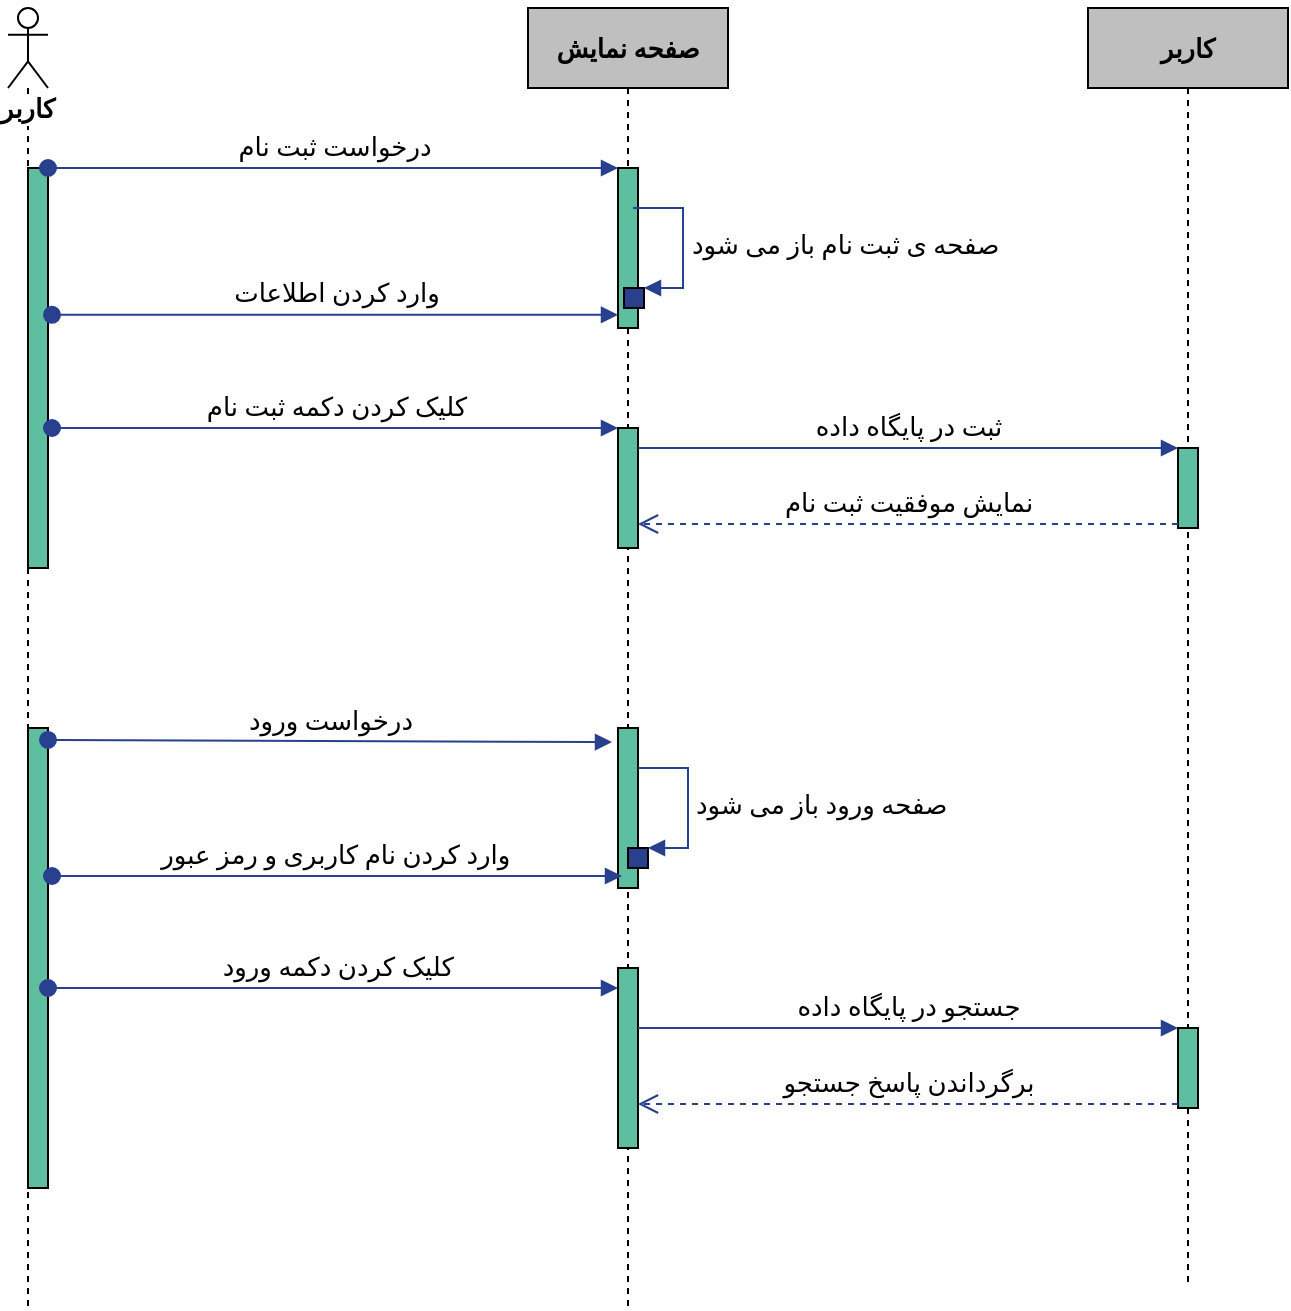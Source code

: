 <mxfile version="14.0.1" type="github">
  <diagram id="t2BPwWuNXZpCWhiWxuIB" name="Page-1">
    <mxGraphModel dx="809" dy="402" grid="1" gridSize="10" guides="1" tooltips="1" connect="1" arrows="1" fold="1" page="1" pageScale="1" pageWidth="850" pageHeight="1100" math="0" shadow="0">
      <root>
        <mxCell id="0" />
        <mxCell id="1" parent="0" />
        <mxCell id="UACaE1ipDpJofEdPLr0a-1" value="کاربر" style="shape=umlLifeline;participant=umlActor;perimeter=lifelinePerimeter;whiteSpace=wrap;html=1;container=1;collapsible=0;recursiveResize=0;verticalAlign=top;spacingTop=36;labelBackgroundColor=#ffffff;outlineConnect=0;size=40;fontSize=13;fontFamily=B Zar;fontStyle=1" parent="1" vertex="1">
          <mxGeometry x="30" y="30" width="20" height="650" as="geometry" />
        </mxCell>
        <mxCell id="UACaE1ipDpJofEdPLr0a-2" value="" style="html=1;points=[];perimeter=orthogonalPerimeter;fillColor=#5EBEA0;" parent="UACaE1ipDpJofEdPLr0a-1" vertex="1">
          <mxGeometry x="10" y="360" width="10" height="230" as="geometry" />
        </mxCell>
        <mxCell id="UACaE1ipDpJofEdPLr0a-4" value="" style="html=1;points=[];perimeter=orthogonalPerimeter;fillColor=#5ebea0;" parent="UACaE1ipDpJofEdPLr0a-1" vertex="1">
          <mxGeometry x="10" y="80" width="10" height="200" as="geometry" />
        </mxCell>
        <mxCell id="UACaE1ipDpJofEdPLr0a-5" value="&lt;font style=&quot;font-size: 13px;&quot;&gt;&lt;br style=&quot;font-size: 13px;&quot;&gt;صفحه نمایش&lt;br style=&quot;font-size: 13px;&quot;&gt;&lt;/font&gt;&lt;br style=&quot;font-size: 13px;&quot;&gt;" style="shape=umlLifeline;perimeter=lifelinePerimeter;whiteSpace=wrap;html=1;container=1;collapsible=0;recursiveResize=0;outlineConnect=0;fillColor=#BFBFBF;fontFamily=B Zar;fontSize=13;fontStyle=1" parent="1" vertex="1">
          <mxGeometry x="290" y="30" width="100" height="650" as="geometry" />
        </mxCell>
        <mxCell id="UACaE1ipDpJofEdPLr0a-6" value="" style="html=1;points=[];perimeter=orthogonalPerimeter;fillColor=#5EBEA0;" parent="UACaE1ipDpJofEdPLr0a-5" vertex="1">
          <mxGeometry x="45" y="80" width="10" height="80" as="geometry" />
        </mxCell>
        <mxCell id="UACaE1ipDpJofEdPLr0a-7" value="" style="html=1;points=[];perimeter=orthogonalPerimeter;fillColor=#28408E;" parent="UACaE1ipDpJofEdPLr0a-5" vertex="1">
          <mxGeometry x="48" y="140" width="10" height="10" as="geometry" />
        </mxCell>
        <mxCell id="UACaE1ipDpJofEdPLr0a-8" value="" style="html=1;points=[];perimeter=orthogonalPerimeter;fillColor=#5EBEA0;" parent="UACaE1ipDpJofEdPLr0a-5" vertex="1">
          <mxGeometry x="45" y="210" width="10" height="60" as="geometry" />
        </mxCell>
        <mxCell id="UACaE1ipDpJofEdPLr0a-9" value="" style="html=1;points=[];perimeter=orthogonalPerimeter;fillColor=#5EBEA0;" parent="UACaE1ipDpJofEdPLr0a-5" vertex="1">
          <mxGeometry x="45" y="360" width="10" height="80" as="geometry" />
        </mxCell>
        <mxCell id="UACaE1ipDpJofEdPLr0a-10" value="" style="html=1;points=[];perimeter=orthogonalPerimeter;fillColor=#5EBEA0;" parent="UACaE1ipDpJofEdPLr0a-5" vertex="1">
          <mxGeometry x="45" y="480" width="10" height="90" as="geometry" />
        </mxCell>
        <mxCell id="UACaE1ipDpJofEdPLr0a-11" value="&lt;font style=&quot;font-size: 13px&quot;&gt;کاربر&lt;/font&gt;" style="shape=umlLifeline;perimeter=lifelinePerimeter;whiteSpace=wrap;html=1;container=1;collapsible=0;recursiveResize=0;outlineConnect=0;gradientDirection=south;fillColor=#BFBFBF;fontStyle=1;fontFamily=B Zar;" parent="1" vertex="1">
          <mxGeometry x="570" y="30" width="100" height="640" as="geometry" />
        </mxCell>
        <mxCell id="UACaE1ipDpJofEdPLr0a-12" value="" style="html=1;points=[];perimeter=orthogonalPerimeter;fillColor=#5EBEA0;" parent="UACaE1ipDpJofEdPLr0a-11" vertex="1">
          <mxGeometry x="45" y="220" width="10" height="40" as="geometry" />
        </mxCell>
        <mxCell id="UACaE1ipDpJofEdPLr0a-13" value="&lt;font style=&quot;font-size: 13px;&quot;&gt;درخواست ثبت نام&lt;/font&gt;" style="html=1;verticalAlign=bottom;startArrow=oval;endArrow=block;startSize=8;strokeColor=#28408e;fontFamily=B Zar;fontSize=13;fontStyle=0" parent="1" target="UACaE1ipDpJofEdPLr0a-6" edge="1">
          <mxGeometry relative="1" as="geometry">
            <mxPoint x="50" y="110" as="sourcePoint" />
          </mxGeometry>
        </mxCell>
        <mxCell id="UACaE1ipDpJofEdPLr0a-14" value="&lt;font style=&quot;font-size: 13px;&quot;&gt;صفحه ی ثبت نام باز می شود&lt;/font&gt;" style="edgeStyle=orthogonalEdgeStyle;html=1;align=left;spacingLeft=2;endArrow=block;rounded=0;entryX=1;entryY=0;strokeColor=#28408e;fontFamily=B Zar;fontSize=13;fontStyle=0" parent="1" target="UACaE1ipDpJofEdPLr0a-7" edge="1">
          <mxGeometry relative="1" as="geometry">
            <mxPoint x="342.5" y="130" as="sourcePoint" />
            <Array as="points">
              <mxPoint x="367.5" y="130" />
            </Array>
          </mxGeometry>
        </mxCell>
        <mxCell id="UACaE1ipDpJofEdPLr0a-15" value="&lt;font style=&quot;font-size: 13px;&quot;&gt;وارد کردن اطلاعات&lt;/font&gt;" style="html=1;verticalAlign=bottom;startArrow=oval;startFill=1;endArrow=block;startSize=8;exitX=1.2;exitY=0.367;exitDx=0;exitDy=0;exitPerimeter=0;strokeColor=#28408e;fontFamily=B Zar;fontSize=13;fontStyle=0" parent="1" source="UACaE1ipDpJofEdPLr0a-4" target="UACaE1ipDpJofEdPLr0a-6" edge="1">
          <mxGeometry width="60" relative="1" as="geometry">
            <mxPoint x="140" y="180" as="sourcePoint" />
            <mxPoint x="210" y="180.5" as="targetPoint" />
          </mxGeometry>
        </mxCell>
        <mxCell id="UACaE1ipDpJofEdPLr0a-16" value="&lt;div style=&quot;text-align: left ; font-size: 13px&quot;&gt;&lt;font style=&quot;font-size: 13px&quot;&gt;&amp;nbsp;کلیک کردن دکمه ثبت نام&amp;nbsp;&lt;/font&gt;&lt;/div&gt;" style="html=1;verticalAlign=bottom;startArrow=oval;endArrow=block;startSize=8;strokeColor=#28408e;fontFamily=B Zar;fontSize=13;fontStyle=0" parent="1" target="UACaE1ipDpJofEdPLr0a-8" edge="1">
          <mxGeometry relative="1" as="geometry">
            <mxPoint x="52" y="240" as="sourcePoint" />
            <Array as="points">
              <mxPoint x="200" y="240" />
            </Array>
          </mxGeometry>
        </mxCell>
        <mxCell id="UACaE1ipDpJofEdPLr0a-17" value="&lt;font style=&quot;font-size: 13px;&quot;&gt;ثبت در پایگاه داده&lt;/font&gt;" style="html=1;verticalAlign=bottom;endArrow=block;entryX=0;entryY=0;strokeColor=#28408e;fontFamily=B Zar;fontSize=13;fontStyle=0" parent="1" source="UACaE1ipDpJofEdPLr0a-8" target="UACaE1ipDpJofEdPLr0a-12" edge="1">
          <mxGeometry relative="1" as="geometry">
            <mxPoint x="545" y="280" as="sourcePoint" />
            <Array as="points">
              <mxPoint x="430" y="250" />
            </Array>
          </mxGeometry>
        </mxCell>
        <mxCell id="UACaE1ipDpJofEdPLr0a-18" value="&lt;font style=&quot;font-size: 13px;&quot;&gt;نمایش موفقیت ثبت نام&lt;/font&gt;" style="html=1;verticalAlign=bottom;endArrow=open;dashed=1;endSize=8;exitX=0;exitY=0.95;strokeColor=#28408e;fontFamily=B Zar;fontSize=13;fontStyle=0" parent="1" source="UACaE1ipDpJofEdPLr0a-12" target="UACaE1ipDpJofEdPLr0a-8" edge="1">
          <mxGeometry relative="1" as="geometry">
            <mxPoint x="545" y="356" as="targetPoint" />
          </mxGeometry>
        </mxCell>
        <mxCell id="UACaE1ipDpJofEdPLr0a-19" value="&lt;font style=&quot;font-size: 13px;&quot;&gt;درخواست ورود&lt;/font&gt;" style="html=1;verticalAlign=bottom;startArrow=oval;endArrow=block;startSize=8;exitX=1;exitY=0.026;exitDx=0;exitDy=0;exitPerimeter=0;entryX=-0.3;entryY=0.088;entryDx=0;entryDy=0;entryPerimeter=0;strokeColor=#28408e;fontFamily=B Zar;fontSize=13;fontStyle=0" parent="1" source="UACaE1ipDpJofEdPLr0a-2" target="UACaE1ipDpJofEdPLr0a-9" edge="1">
          <mxGeometry relative="1" as="geometry">
            <mxPoint x="275" y="390" as="sourcePoint" />
          </mxGeometry>
        </mxCell>
        <mxCell id="UACaE1ipDpJofEdPLr0a-20" value="" style="html=1;points=[];perimeter=orthogonalPerimeter;fillColor=#28408E;" parent="1" vertex="1">
          <mxGeometry x="340" y="450" width="10" height="10" as="geometry" />
        </mxCell>
        <mxCell id="UACaE1ipDpJofEdPLr0a-21" value="&lt;font style=&quot;font-size: 13px;&quot;&gt;صفحه ورود باز می شود&lt;/font&gt;" style="edgeStyle=orthogonalEdgeStyle;html=1;align=left;spacingLeft=2;endArrow=block;rounded=0;entryX=1;entryY=0;strokeColor=#28408e;fontFamily=B Zar;fontSize=13;fontStyle=0" parent="1" target="UACaE1ipDpJofEdPLr0a-20" edge="1">
          <mxGeometry relative="1" as="geometry">
            <mxPoint x="345" y="410" as="sourcePoint" />
            <Array as="points">
              <mxPoint x="370" y="410" />
            </Array>
          </mxGeometry>
        </mxCell>
        <mxCell id="UACaE1ipDpJofEdPLr0a-22" value="&lt;div style=&quot;text-align: center ; font-size: 13px&quot;&gt;&lt;font style=&quot;font-size: 13px&quot;&gt;وارد کردن نام کاربری و رمز عبور&amp;nbsp;&lt;/font&gt;&lt;/div&gt;" style="html=1;verticalAlign=bottom;startArrow=oval;startFill=1;endArrow=block;startSize=8;entryX=0.2;entryY=0.925;entryDx=0;entryDy=0;entryPerimeter=0;strokeColor=#28408e;fontFamily=B Zar;fontSize=13;fontStyle=0" parent="1" target="UACaE1ipDpJofEdPLr0a-9" edge="1">
          <mxGeometry width="60" relative="1" as="geometry">
            <mxPoint x="52" y="464" as="sourcePoint" />
            <mxPoint x="110" y="459.5" as="targetPoint" />
          </mxGeometry>
        </mxCell>
        <mxCell id="UACaE1ipDpJofEdPLr0a-23" value="&lt;font style=&quot;font-size: 13px&quot;&gt;&amp;nbsp; کلیک کردن دکمه ورود&amp;nbsp;&lt;/font&gt;" style="html=1;verticalAlign=bottom;startArrow=oval;endArrow=block;startSize=8;strokeColor=#28408e;fontFamily=B Zar;fontSize=13;fontStyle=0" parent="1" source="UACaE1ipDpJofEdPLr0a-2" target="UACaE1ipDpJofEdPLr0a-10" edge="1">
          <mxGeometry relative="1" as="geometry">
            <mxPoint x="275" y="510" as="sourcePoint" />
            <Array as="points">
              <mxPoint x="190" y="520" />
            </Array>
          </mxGeometry>
        </mxCell>
        <mxCell id="UACaE1ipDpJofEdPLr0a-24" value="" style="html=1;points=[];perimeter=orthogonalPerimeter;fillColor=#5EBEA0;" parent="1" vertex="1">
          <mxGeometry x="615" y="540" width="10" height="40" as="geometry" />
        </mxCell>
        <mxCell id="UACaE1ipDpJofEdPLr0a-25" value="&lt;font style=&quot;font-size: 13px;&quot;&gt;جستجو در پایگاه داده&lt;/font&gt;" style="html=1;verticalAlign=bottom;endArrow=block;entryX=0;entryY=0;strokeColor=#28408e;fontFamily=B Zar;fontSize=13;fontStyle=0" parent="1" source="UACaE1ipDpJofEdPLr0a-10" target="UACaE1ipDpJofEdPLr0a-24" edge="1">
          <mxGeometry relative="1" as="geometry">
            <mxPoint x="545" y="540" as="sourcePoint" />
          </mxGeometry>
        </mxCell>
        <mxCell id="UACaE1ipDpJofEdPLr0a-26" value="&lt;font style=&quot;font-size: 13px;&quot;&gt;برگرداندن پاسخ جستجو&lt;/font&gt;" style="html=1;verticalAlign=bottom;endArrow=open;dashed=1;endSize=8;exitX=0;exitY=0.95;strokeColor=#28408e;fontFamily=B Zar;fontSize=13;fontStyle=0" parent="1" source="UACaE1ipDpJofEdPLr0a-24" target="UACaE1ipDpJofEdPLr0a-10" edge="1">
          <mxGeometry relative="1" as="geometry">
            <mxPoint x="545" y="616" as="targetPoint" />
          </mxGeometry>
        </mxCell>
      </root>
    </mxGraphModel>
  </diagram>
</mxfile>
